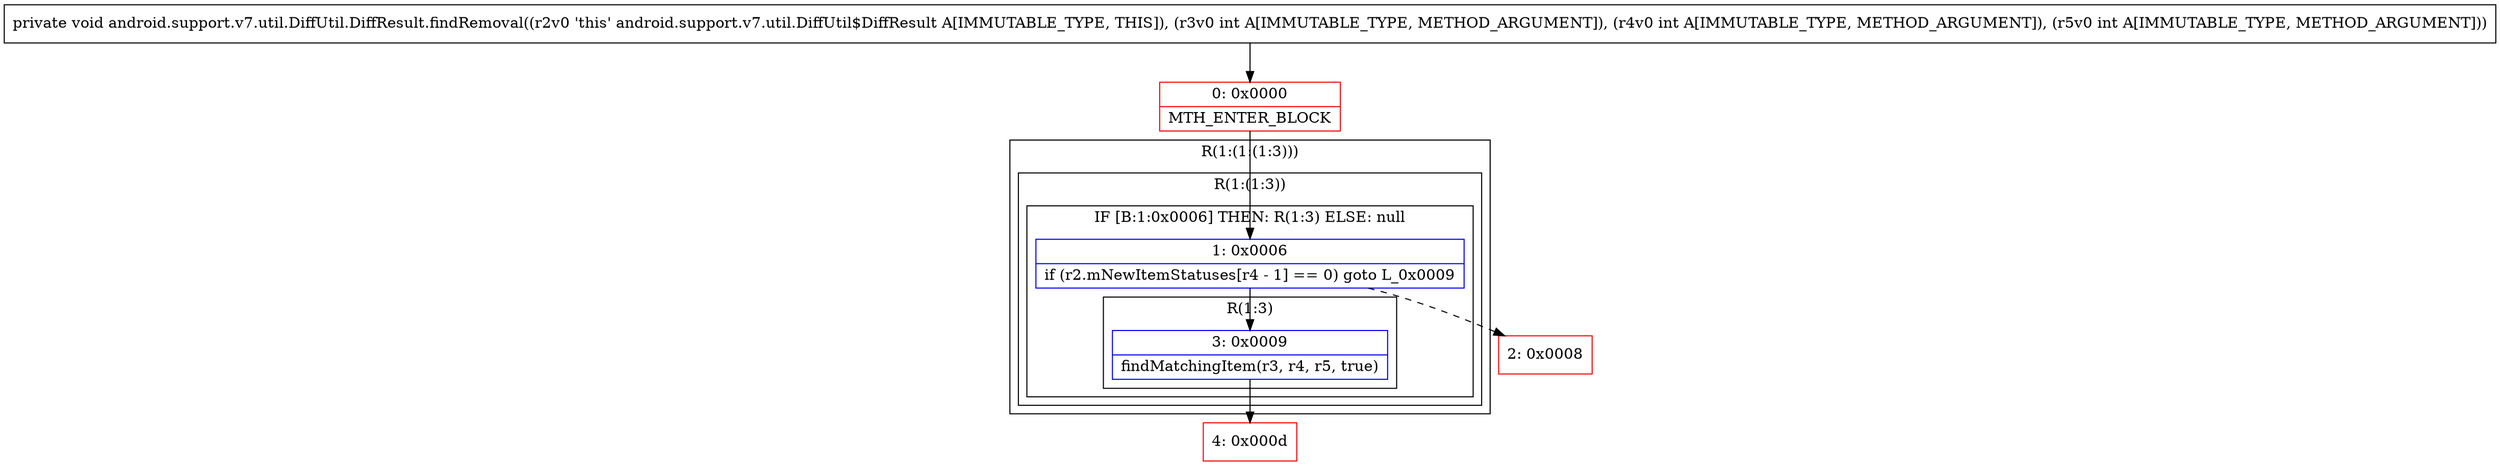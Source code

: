 digraph "CFG forandroid.support.v7.util.DiffUtil.DiffResult.findRemoval(III)V" {
subgraph cluster_Region_1871889913 {
label = "R(1:(1:(1:3)))";
node [shape=record,color=blue];
subgraph cluster_Region_1676830258 {
label = "R(1:(1:3))";
node [shape=record,color=blue];
subgraph cluster_IfRegion_2064908542 {
label = "IF [B:1:0x0006] THEN: R(1:3) ELSE: null";
node [shape=record,color=blue];
Node_1 [shape=record,label="{1\:\ 0x0006|if (r2.mNewItemStatuses[r4 \- 1] == 0) goto L_0x0009\l}"];
subgraph cluster_Region_551967358 {
label = "R(1:3)";
node [shape=record,color=blue];
Node_3 [shape=record,label="{3\:\ 0x0009|findMatchingItem(r3, r4, r5, true)\l}"];
}
}
}
}
Node_0 [shape=record,color=red,label="{0\:\ 0x0000|MTH_ENTER_BLOCK\l}"];
Node_2 [shape=record,color=red,label="{2\:\ 0x0008}"];
Node_4 [shape=record,color=red,label="{4\:\ 0x000d}"];
MethodNode[shape=record,label="{private void android.support.v7.util.DiffUtil.DiffResult.findRemoval((r2v0 'this' android.support.v7.util.DiffUtil$DiffResult A[IMMUTABLE_TYPE, THIS]), (r3v0 int A[IMMUTABLE_TYPE, METHOD_ARGUMENT]), (r4v0 int A[IMMUTABLE_TYPE, METHOD_ARGUMENT]), (r5v0 int A[IMMUTABLE_TYPE, METHOD_ARGUMENT])) }"];
MethodNode -> Node_0;
Node_1 -> Node_2[style=dashed];
Node_1 -> Node_3;
Node_3 -> Node_4;
Node_0 -> Node_1;
}

